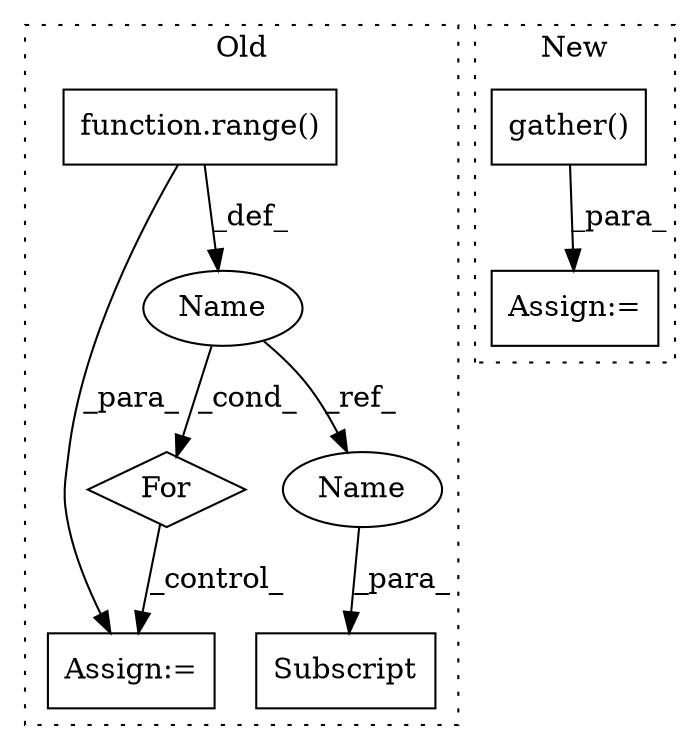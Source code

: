 digraph G {
subgraph cluster0 {
1 [label="For" a="107" s="3592,3636" l="4,51" shape="diamond"];
3 [label="Assign:=" a="68" s="3688" l="3" shape="box"];
4 [label="Name" a="87" s="3596" l="10" shape="ellipse"];
6 [label="function.range()" a="75" s="3610,3635" l="6,1" shape="box"];
7 [label="Subscript" a="63" s="4432,0" l="15,0" shape="box"];
8 [label="Name" a="87" s="4436" l="10" shape="ellipse"];
label = "Old";
style="dotted";
}
subgraph cluster1 {
2 [label="gather()" a="75" s="5972" l="47" shape="box"];
5 [label="Assign:=" a="68" s="5969" l="3" shape="box"];
label = "New";
style="dotted";
}
1 -> 3 [label="_control_"];
2 -> 5 [label="_para_"];
4 -> 1 [label="_cond_"];
4 -> 8 [label="_ref_"];
6 -> 4 [label="_def_"];
6 -> 3 [label="_para_"];
8 -> 7 [label="_para_"];
}